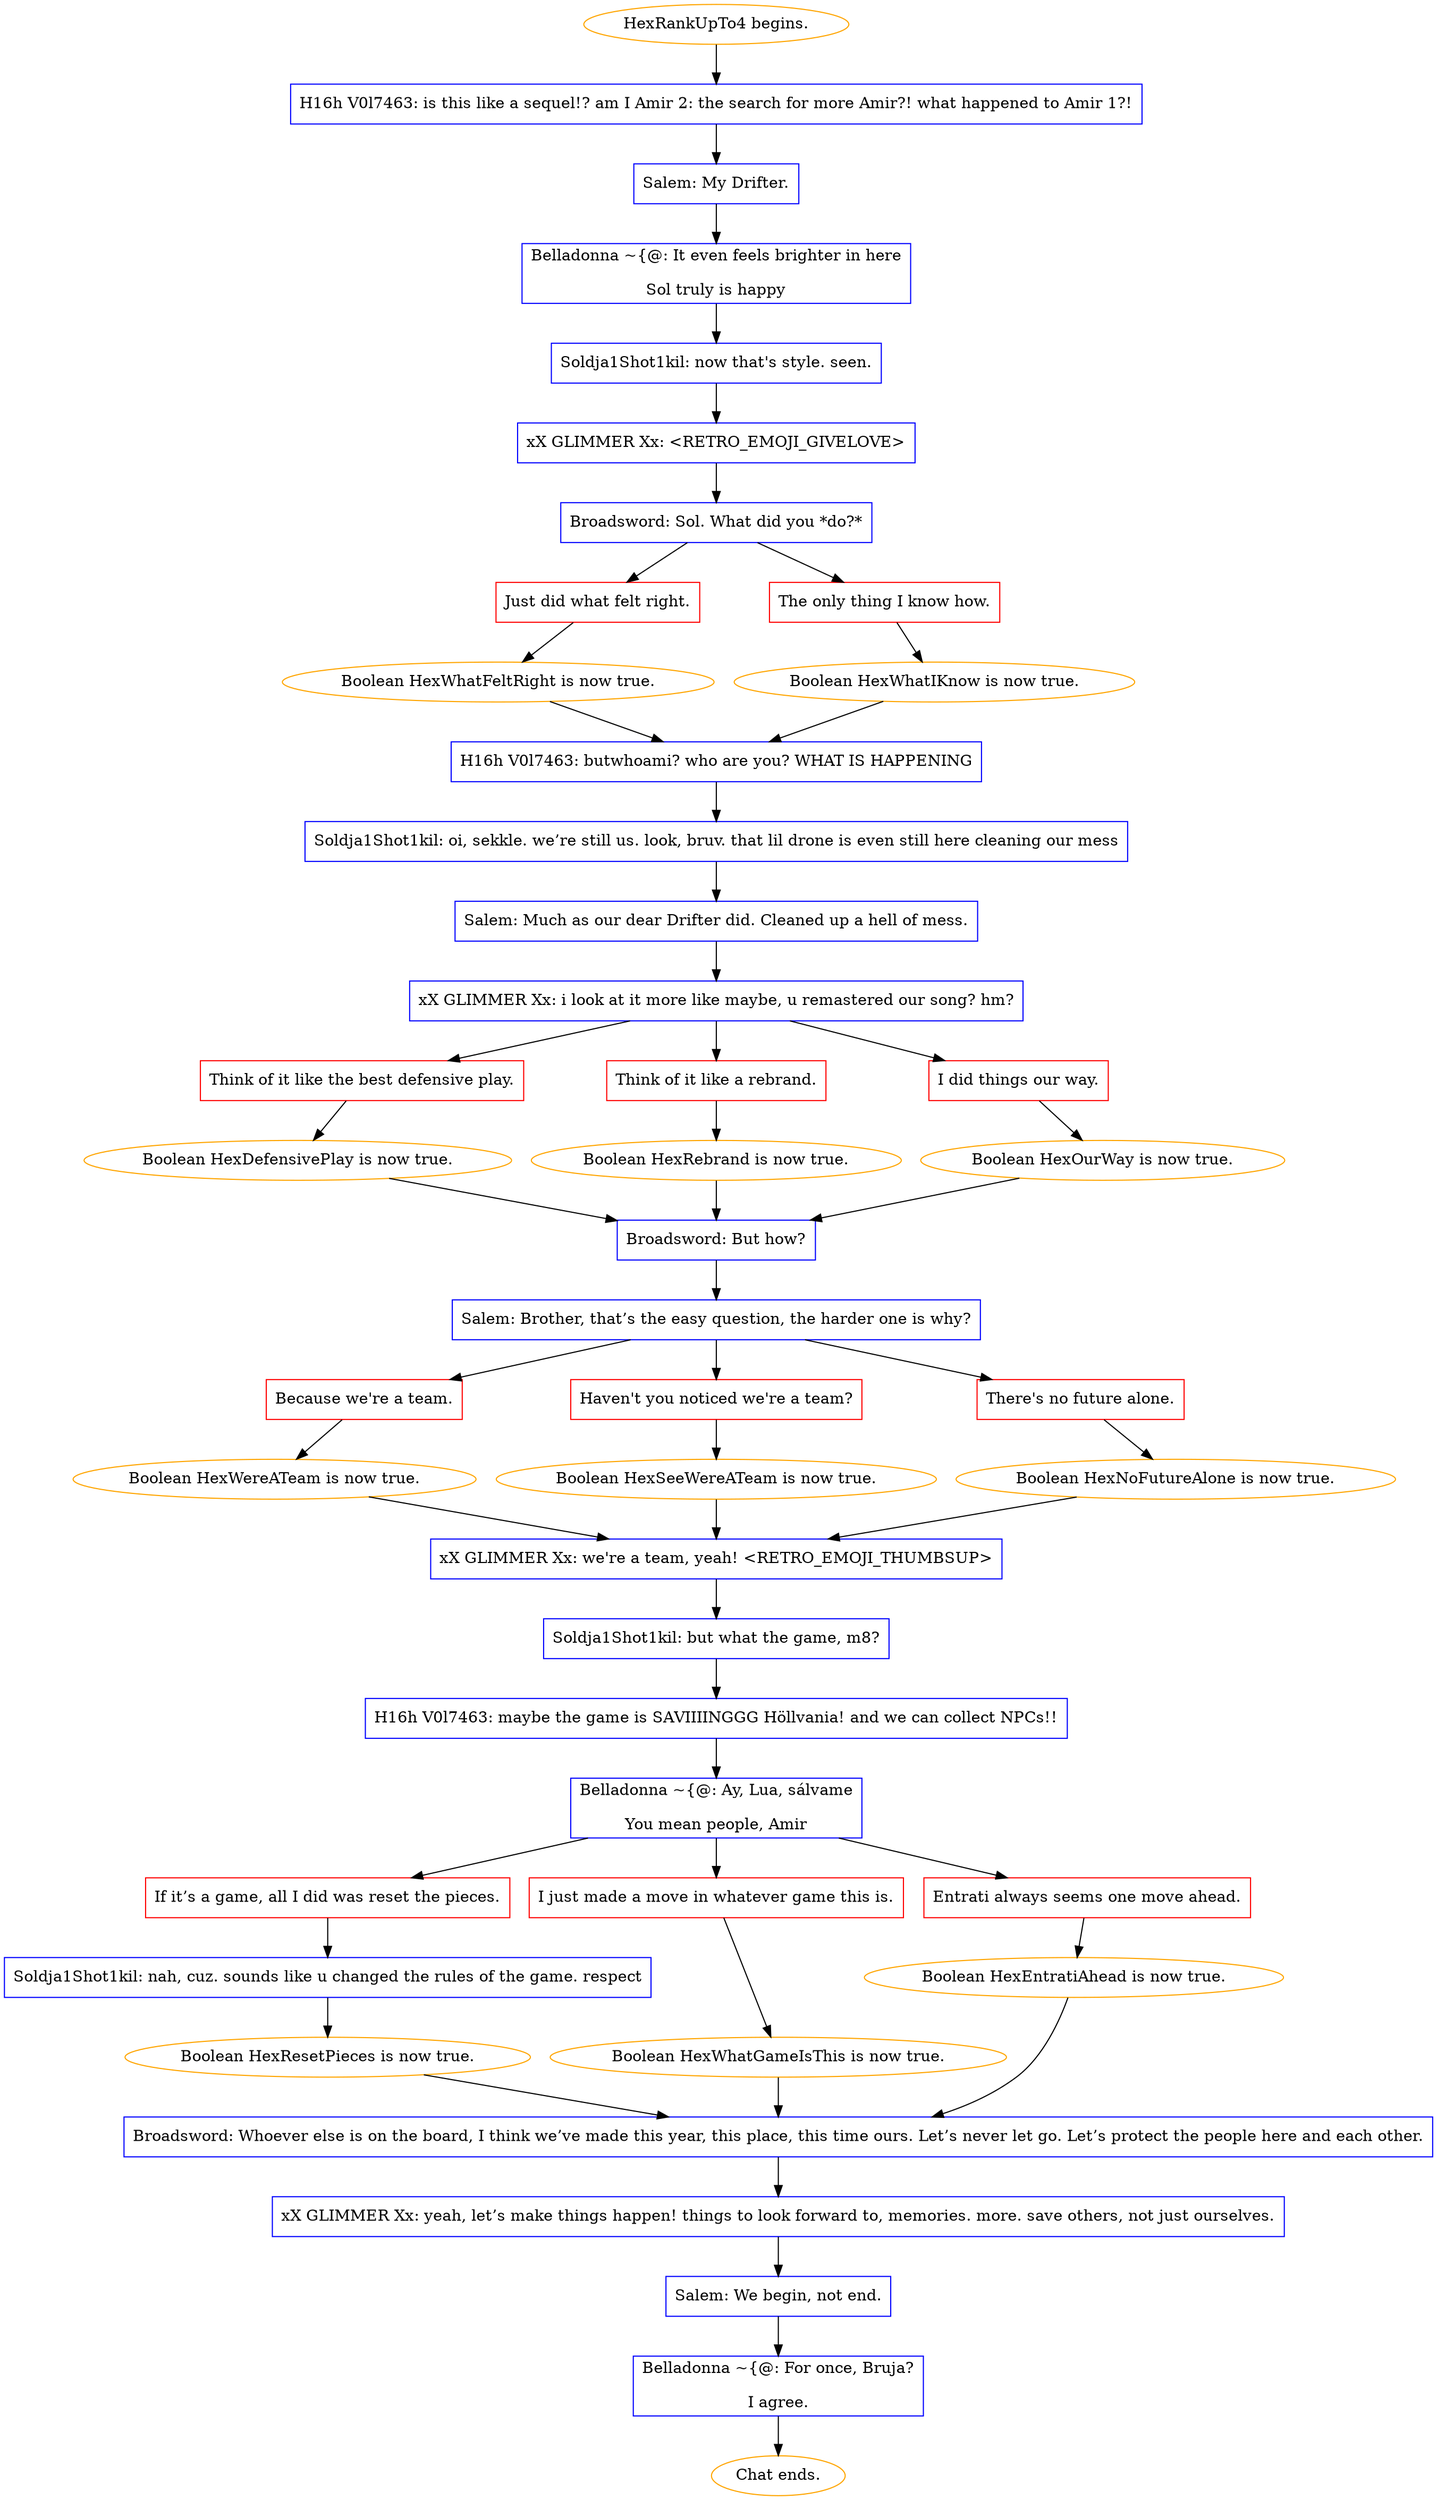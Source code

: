 digraph {
	"HexRankUpTo4 begins." [color=orange];
		"HexRankUpTo4 begins." -> j2553308101;
	j2553308101 [label="H16h V0l7463: is this like a sequel!? am I Amir 2: the search for more Amir?! what happened to Amir 1?!",shape=box,color=blue];
		j2553308101 -> j3220832560;
	j3220832560 [label="Salem: My Drifter.",shape=box,color=blue];
		j3220832560 -> j1352737538;
	j1352737538 [label="Belladonna ~{@: It even feels brighter in here
Sol truly is happy",shape=box,color=blue];
		j1352737538 -> j392368959;
	j392368959 [label="Soldja1Shot1kil: now that's style. seen.",shape=box,color=blue];
		j392368959 -> j2108656425;
	j2108656425 [label="xX GLIMMER Xx: <RETRO_EMOJI_GIVELOVE>",shape=box,color=blue];
		j2108656425 -> j1556688000;
	j1556688000 [label="Broadsword: Sol. What did you *do?*",shape=box,color=blue];
		j1556688000 -> j2156369858;
		j1556688000 -> j2363914689;
	j2156369858 [label="Just did what felt right.",shape=box,color=red];
		j2156369858 -> j2664086890;
	j2363914689 [label="The only thing I know how.",shape=box,color=red];
		j2363914689 -> j1527532924;
	j2664086890 [label="Boolean HexWhatFeltRight is now true.",color=orange];
		j2664086890 -> j1517578262;
	j1527532924 [label="Boolean HexWhatIKnow is now true.",color=orange];
		j1527532924 -> j1517578262;
	j1517578262 [label="H16h V0l7463: butwhoami? who are you? WHAT IS HAPPENING",shape=box,color=blue];
		j1517578262 -> j3068239156;
	j3068239156 [label="Soldja1Shot1kil: oi, sekkle. we’re still us. look, bruv. that lil drone is even still here cleaning our mess",shape=box,color=blue];
		j3068239156 -> j589752225;
	j589752225 [label="Salem: Much as our dear Drifter did. Cleaned up a hell of mess.",shape=box,color=blue];
		j589752225 -> j3929883667;
	j3929883667 [label="xX GLIMMER Xx: i look at it more like maybe, u remastered our song? hm?",shape=box,color=blue];
		j3929883667 -> j4152169894;
		j3929883667 -> j2616311996;
		j3929883667 -> j2859067534;
	j4152169894 [label="Think of it like the best defensive play.",shape=box,color=red];
		j4152169894 -> j1226110597;
	j2616311996 [label="Think of it like a rebrand.",shape=box,color=red];
		j2616311996 -> j3119020866;
	j2859067534 [label="I did things our way.",shape=box,color=red];
		j2859067534 -> j2775175006;
	j1226110597 [label="Boolean HexDefensivePlay is now true.",color=orange];
		j1226110597 -> j4156506818;
	j3119020866 [label="Boolean HexRebrand is now true.",color=orange];
		j3119020866 -> j4156506818;
	j2775175006 [label="Boolean HexOurWay is now true.",color=orange];
		j2775175006 -> j4156506818;
	j4156506818 [label="Broadsword: But how?",shape=box,color=blue];
		j4156506818 -> j2667194434;
	j2667194434 [label="Salem: Brother, that’s the easy question, the harder one is why?",shape=box,color=blue];
		j2667194434 -> j2069678404;
		j2667194434 -> j243382216;
		j2667194434 -> j496197988;
	j2069678404 [label="Because we're a team.",shape=box,color=red];
		j2069678404 -> j4275220050;
	j243382216 [label="Haven't you noticed we're a team?",shape=box,color=red];
		j243382216 -> j2372911398;
	j496197988 [label="There's no future alone.",shape=box,color=red];
		j496197988 -> j2215129584;
	j4275220050 [label="Boolean HexWereATeam is now true.",color=orange];
		j4275220050 -> j157456109;
	j2372911398 [label="Boolean HexSeeWereATeam is now true.",color=orange];
		j2372911398 -> j157456109;
	j2215129584 [label="Boolean HexNoFutureAlone is now true.",color=orange];
		j2215129584 -> j157456109;
	j157456109 [label="xX GLIMMER Xx: we're a team, yeah! <RETRO_EMOJI_THUMBSUP>",shape=box,color=blue];
		j157456109 -> j3459322793;
	j3459322793 [label="Soldja1Shot1kil: but what the game, m8?",shape=box,color=blue];
		j3459322793 -> j3111285580;
	j3111285580 [label="H16h V0l7463: maybe the game is SAVIIIINGGG Höllvania! and we can collect NPCs!!",shape=box,color=blue];
		j3111285580 -> j2455770846;
	j2455770846 [label="Belladonna ~{@: Ay, Lua, sálvame
You mean people, Amir",shape=box,color=blue];
		j2455770846 -> j2876976626;
		j2455770846 -> j3974860254;
		j2455770846 -> j1929088492;
	j2876976626 [label="If it’s a game, all I did was reset the pieces.",shape=box,color=red];
		j2876976626 -> j906617916;
	j3974860254 [label="I just made a move in whatever game this is.",shape=box,color=red];
		j3974860254 -> j2588045994;
	j1929088492 [label="Entrati always seems one move ahead.",shape=box,color=red];
		j1929088492 -> j3325864758;
	j906617916 [label="Soldja1Shot1kil: nah, cuz. sounds like u changed the rules of the game. respect",shape=box,color=blue];
		j906617916 -> j3255940516;
	j2588045994 [label="Boolean HexWhatGameIsThis is now true.",color=orange];
		j2588045994 -> j1507435118;
	j3325864758 [label="Boolean HexEntratiAhead is now true.",color=orange];
		j3325864758 -> j1507435118;
	j3255940516 [label="Boolean HexResetPieces is now true.",color=orange];
		j3255940516 -> j1507435118;
	j1507435118 [label="Broadsword: Whoever else is on the board, I think we’ve made this year, this place, this time ours. Let’s never let go. Let’s protect the people here and each other.",shape=box,color=blue];
		j1507435118 -> j2767841292;
	j2767841292 [label="xX GLIMMER Xx: yeah, let’s make things happen! things to look forward to, memories. more. save others, not just ourselves.",shape=box,color=blue];
		j2767841292 -> j4264449079;
	j4264449079 [label="Salem: We begin, not end.",shape=box,color=blue];
		j4264449079 -> j759084149;
	j759084149 [label="Belladonna ~{@: For once, Bruja?
I agree.",shape=box,color=blue];
		j759084149 -> "Chat ends.";
	"Chat ends." [color=orange];
}